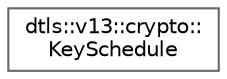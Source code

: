 digraph "Graphical Class Hierarchy"
{
 // LATEX_PDF_SIZE
  bgcolor="transparent";
  edge [fontname=Helvetica,fontsize=10,labelfontname=Helvetica,labelfontsize=10];
  node [fontname=Helvetica,fontsize=10,shape=box,height=0.2,width=0.4];
  rankdir="LR";
  Node0 [id="Node000000",label="dtls::v13::crypto::\lKeySchedule",height=0.2,width=0.4,color="grey40", fillcolor="white", style="filled",URL="$structdtls_1_1v13_1_1crypto_1_1KeySchedule.html",tooltip=" "];
}
